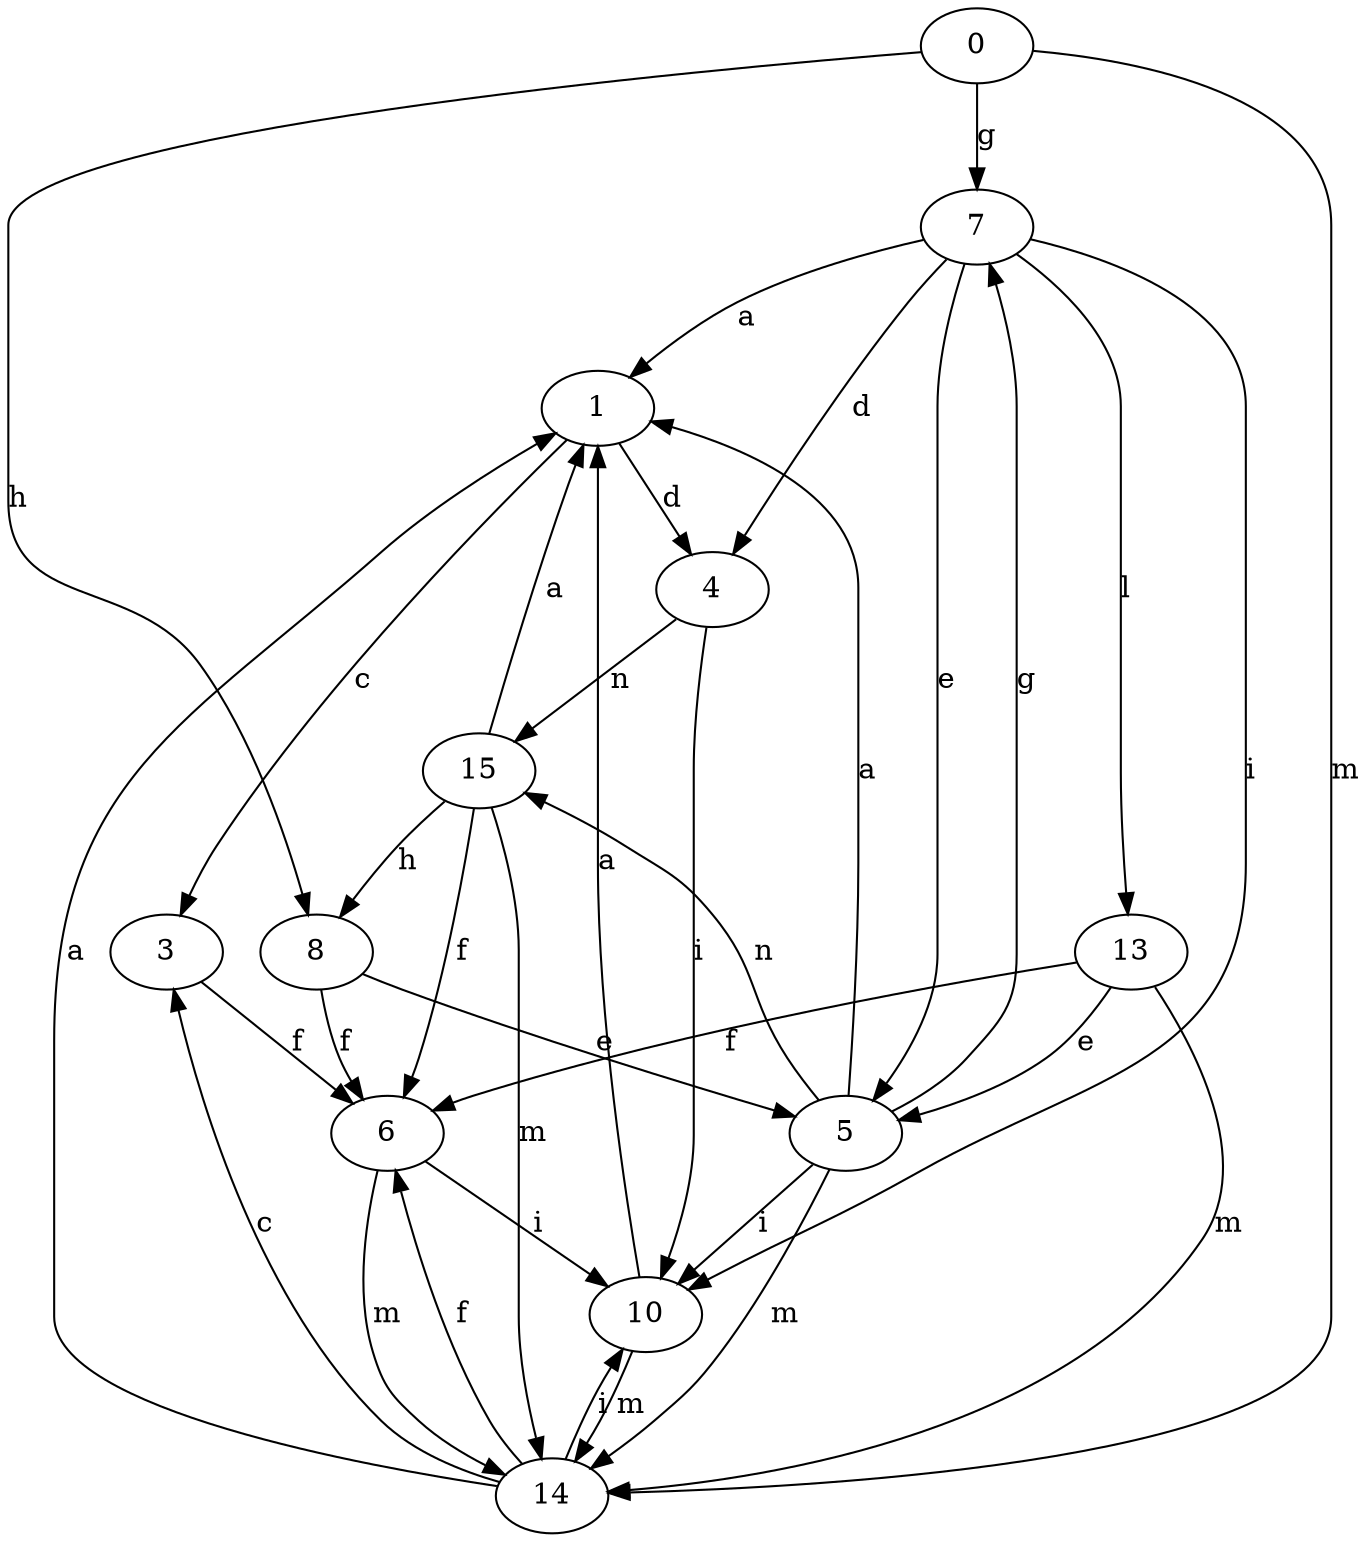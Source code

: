 strict digraph  {
0;
1;
3;
4;
5;
6;
7;
8;
10;
13;
14;
15;
0 -> 7  [label=g];
0 -> 8  [label=h];
0 -> 14  [label=m];
1 -> 3  [label=c];
1 -> 4  [label=d];
3 -> 6  [label=f];
4 -> 10  [label=i];
4 -> 15  [label=n];
5 -> 1  [label=a];
5 -> 7  [label=g];
5 -> 10  [label=i];
5 -> 14  [label=m];
5 -> 15  [label=n];
6 -> 10  [label=i];
6 -> 14  [label=m];
7 -> 1  [label=a];
7 -> 4  [label=d];
7 -> 5  [label=e];
7 -> 10  [label=i];
7 -> 13  [label=l];
8 -> 5  [label=e];
8 -> 6  [label=f];
10 -> 1  [label=a];
10 -> 14  [label=m];
13 -> 5  [label=e];
13 -> 6  [label=f];
13 -> 14  [label=m];
14 -> 1  [label=a];
14 -> 3  [label=c];
14 -> 6  [label=f];
14 -> 10  [label=i];
15 -> 1  [label=a];
15 -> 6  [label=f];
15 -> 8  [label=h];
15 -> 14  [label=m];
}
